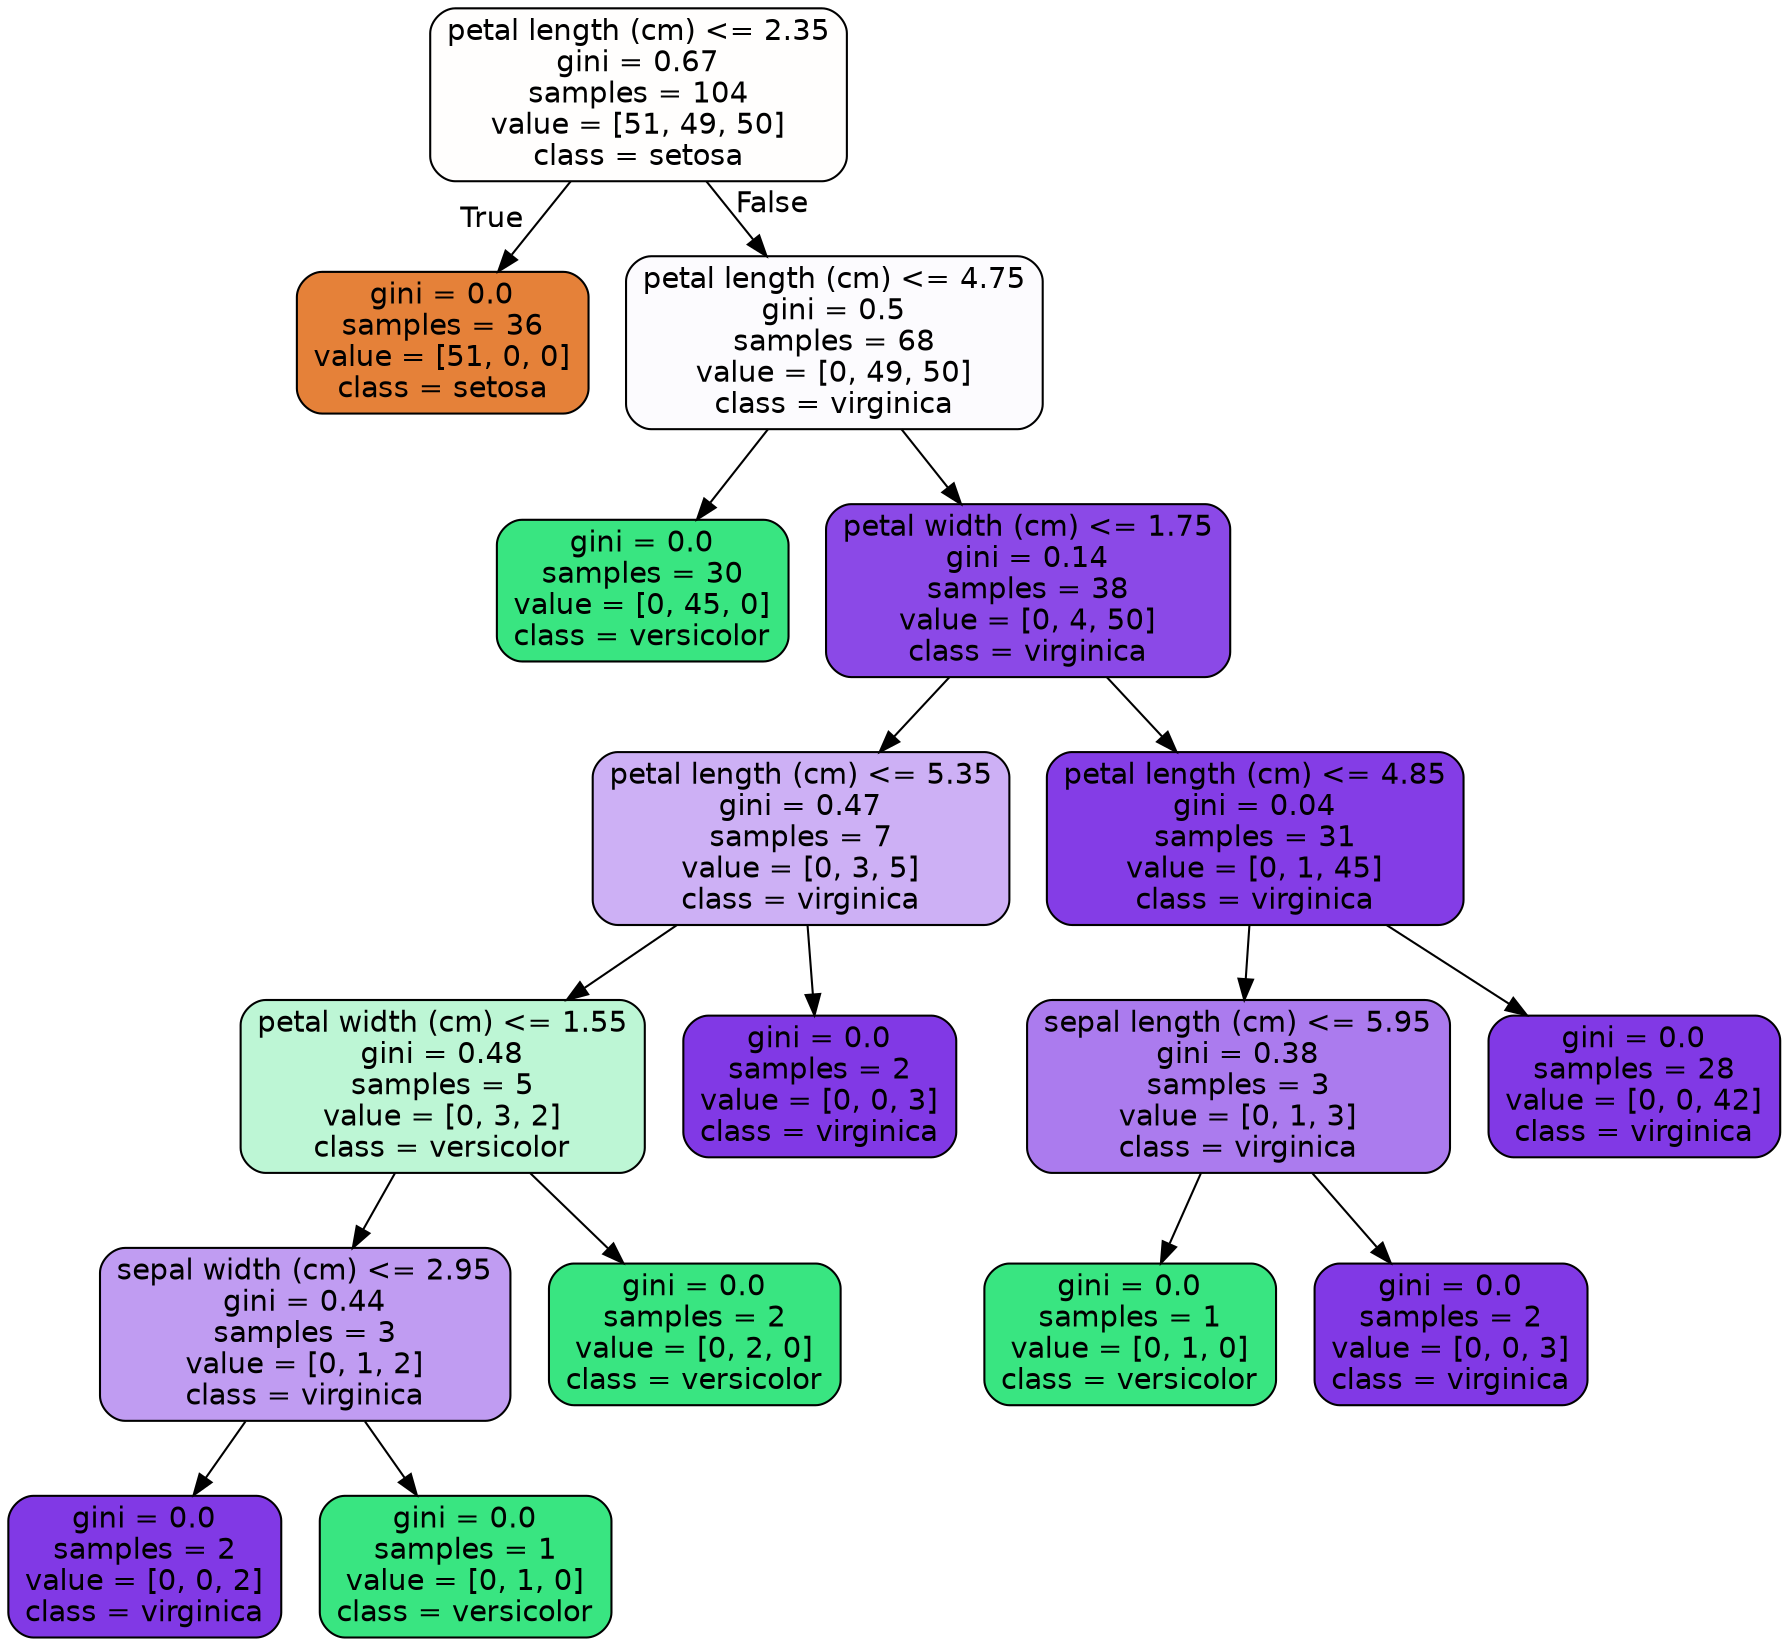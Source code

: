 digraph Tree {
node [shape=box, style="filled, rounded", color="black", fontname=helvetica] ;
edge [fontname=helvetica] ;
0 [label="petal length (cm) <= 2.35\ngini = 0.67\nsamples = 104\nvalue = [51, 49, 50]\nclass = setosa", fillcolor="#fffefd"] ;
1 [label="gini = 0.0\nsamples = 36\nvalue = [51, 0, 0]\nclass = setosa", fillcolor="#e58139"] ;
0 -> 1 [labeldistance=2.5, labelangle=45, headlabel="True"] ;
2 [label="petal length (cm) <= 4.75\ngini = 0.5\nsamples = 68\nvalue = [0, 49, 50]\nclass = virginica", fillcolor="#fcfbfe"] ;
0 -> 2 [labeldistance=2.5, labelangle=-45, headlabel="False"] ;
3 [label="gini = 0.0\nsamples = 30\nvalue = [0, 45, 0]\nclass = versicolor", fillcolor="#39e581"] ;
2 -> 3 ;
4 [label="petal width (cm) <= 1.75\ngini = 0.14\nsamples = 38\nvalue = [0, 4, 50]\nclass = virginica", fillcolor="#8b49e7"] ;
2 -> 4 ;
5 [label="petal length (cm) <= 5.35\ngini = 0.47\nsamples = 7\nvalue = [0, 3, 5]\nclass = virginica", fillcolor="#cdb0f5"] ;
4 -> 5 ;
6 [label="petal width (cm) <= 1.55\ngini = 0.48\nsamples = 5\nvalue = [0, 3, 2]\nclass = versicolor", fillcolor="#bdf6d5"] ;
5 -> 6 ;
7 [label="sepal width (cm) <= 2.95\ngini = 0.44\nsamples = 3\nvalue = [0, 1, 2]\nclass = virginica", fillcolor="#c09cf2"] ;
6 -> 7 ;
8 [label="gini = 0.0\nsamples = 2\nvalue = [0, 0, 2]\nclass = virginica", fillcolor="#8139e5"] ;
7 -> 8 ;
9 [label="gini = 0.0\nsamples = 1\nvalue = [0, 1, 0]\nclass = versicolor", fillcolor="#39e581"] ;
7 -> 9 ;
10 [label="gini = 0.0\nsamples = 2\nvalue = [0, 2, 0]\nclass = versicolor", fillcolor="#39e581"] ;
6 -> 10 ;
11 [label="gini = 0.0\nsamples = 2\nvalue = [0, 0, 3]\nclass = virginica", fillcolor="#8139e5"] ;
5 -> 11 ;
12 [label="petal length (cm) <= 4.85\ngini = 0.04\nsamples = 31\nvalue = [0, 1, 45]\nclass = virginica", fillcolor="#843de6"] ;
4 -> 12 ;
13 [label="sepal length (cm) <= 5.95\ngini = 0.38\nsamples = 3\nvalue = [0, 1, 3]\nclass = virginica", fillcolor="#ab7bee"] ;
12 -> 13 ;
14 [label="gini = 0.0\nsamples = 1\nvalue = [0, 1, 0]\nclass = versicolor", fillcolor="#39e581"] ;
13 -> 14 ;
15 [label="gini = 0.0\nsamples = 2\nvalue = [0, 0, 3]\nclass = virginica", fillcolor="#8139e5"] ;
13 -> 15 ;
16 [label="gini = 0.0\nsamples = 28\nvalue = [0, 0, 42]\nclass = virginica", fillcolor="#8139e5"] ;
12 -> 16 ;
}